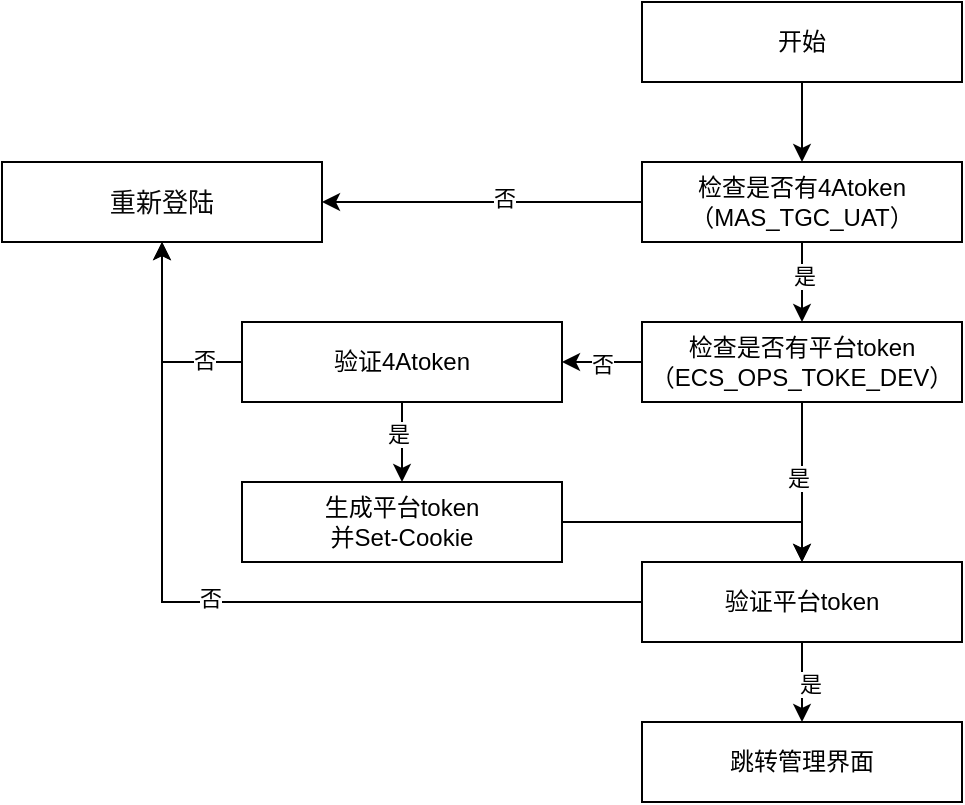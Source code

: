 <mxfile version="21.6.8" type="github">
  <diagram name="第 1 页" id="lMqjCfx-RD8MRX9gv6bo">
    <mxGraphModel dx="794" dy="432" grid="0" gridSize="10" guides="1" tooltips="1" connect="1" arrows="1" fold="1" page="1" pageScale="1" pageWidth="827" pageHeight="1169" math="0" shadow="0">
      <root>
        <mxCell id="0" />
        <mxCell id="1" parent="0" />
        <mxCell id="ivOuoQrsXKdF0G3zRkvq-3" style="edgeStyle=orthogonalEdgeStyle;rounded=0;orthogonalLoop=1;jettySize=auto;html=1;exitX=0.5;exitY=1;exitDx=0;exitDy=0;entryX=0.5;entryY=0;entryDx=0;entryDy=0;entryPerimeter=0;" edge="1" parent="1" source="ivOuoQrsXKdF0G3zRkvq-1" target="ivOuoQrsXKdF0G3zRkvq-6">
          <mxGeometry relative="1" as="geometry">
            <mxPoint x="432" y="177" as="targetPoint" />
          </mxGeometry>
        </mxCell>
        <mxCell id="ivOuoQrsXKdF0G3zRkvq-11" value="是" style="edgeLabel;html=1;align=center;verticalAlign=middle;resizable=0;points=[];" vertex="1" connectable="0" parent="ivOuoQrsXKdF0G3zRkvq-3">
          <mxGeometry x="-0.167" y="1" relative="1" as="geometry">
            <mxPoint as="offset" />
          </mxGeometry>
        </mxCell>
        <mxCell id="ivOuoQrsXKdF0G3zRkvq-7" style="edgeStyle=orthogonalEdgeStyle;rounded=0;orthogonalLoop=1;jettySize=auto;html=1;entryX=1;entryY=0.5;entryDx=0;entryDy=0;" edge="1" parent="1" source="ivOuoQrsXKdF0G3zRkvq-1" target="ivOuoQrsXKdF0G3zRkvq-9">
          <mxGeometry relative="1" as="geometry">
            <mxPoint x="622" y="117" as="targetPoint" />
          </mxGeometry>
        </mxCell>
        <mxCell id="ivOuoQrsXKdF0G3zRkvq-10" value="否" style="edgeLabel;html=1;align=center;verticalAlign=middle;resizable=0;points=[];" vertex="1" connectable="0" parent="ivOuoQrsXKdF0G3zRkvq-7">
          <mxGeometry x="-0.139" y="-2" relative="1" as="geometry">
            <mxPoint as="offset" />
          </mxGeometry>
        </mxCell>
        <mxCell id="ivOuoQrsXKdF0G3zRkvq-1" value="检查是否有4Atoken（MAS_TGC_UAT&lt;span style=&quot;background-color: initial;&quot;&gt;）&lt;/span&gt;" style="rounded=0;whiteSpace=wrap;html=1;" vertex="1" parent="1">
          <mxGeometry x="352" y="97" width="160" height="40" as="geometry" />
        </mxCell>
        <mxCell id="ivOuoQrsXKdF0G3zRkvq-13" style="edgeStyle=orthogonalEdgeStyle;rounded=0;orthogonalLoop=1;jettySize=auto;html=1;entryX=1;entryY=0.5;entryDx=0;entryDy=0;" edge="1" parent="1" source="ivOuoQrsXKdF0G3zRkvq-6" target="ivOuoQrsXKdF0G3zRkvq-12">
          <mxGeometry relative="1" as="geometry" />
        </mxCell>
        <mxCell id="ivOuoQrsXKdF0G3zRkvq-17" value="否" style="edgeLabel;html=1;align=center;verticalAlign=middle;resizable=0;points=[];" vertex="1" connectable="0" parent="ivOuoQrsXKdF0G3zRkvq-13">
          <mxGeometry x="-0.006" y="1" relative="1" as="geometry">
            <mxPoint as="offset" />
          </mxGeometry>
        </mxCell>
        <mxCell id="ivOuoQrsXKdF0G3zRkvq-15" style="edgeStyle=orthogonalEdgeStyle;rounded=0;orthogonalLoop=1;jettySize=auto;html=1;exitX=0.5;exitY=1;exitDx=0;exitDy=0;entryX=0.5;entryY=0;entryDx=0;entryDy=0;" edge="1" parent="1" source="ivOuoQrsXKdF0G3zRkvq-6" target="ivOuoQrsXKdF0G3zRkvq-14">
          <mxGeometry relative="1" as="geometry" />
        </mxCell>
        <mxCell id="ivOuoQrsXKdF0G3zRkvq-16" value="是" style="edgeLabel;html=1;align=center;verticalAlign=middle;resizable=0;points=[];" vertex="1" connectable="0" parent="ivOuoQrsXKdF0G3zRkvq-15">
          <mxGeometry x="-0.067" y="-2" relative="1" as="geometry">
            <mxPoint as="offset" />
          </mxGeometry>
        </mxCell>
        <mxCell id="ivOuoQrsXKdF0G3zRkvq-6" value="检查是否有平台token&lt;br&gt;（&lt;span style=&quot;background-color: initial;&quot;&gt;ECS_OPS_TOKE_DEV&lt;/span&gt;）" style="rounded=0;whiteSpace=wrap;html=1;" vertex="1" parent="1">
          <mxGeometry x="352" y="177" width="160" height="40" as="geometry" />
        </mxCell>
        <mxCell id="ivOuoQrsXKdF0G3zRkvq-9" value="&lt;pre style=&quot;background-color:#ffffff;color:#080808;font-family:&#39;JetBrains Mono&#39;,monospace;font-size:9.8pt;&quot;&gt;重新登陆&lt;/pre&gt;" style="rounded=0;whiteSpace=wrap;html=1;" vertex="1" parent="1">
          <mxGeometry x="32" y="97" width="160" height="40" as="geometry" />
        </mxCell>
        <mxCell id="ivOuoQrsXKdF0G3zRkvq-25" style="edgeStyle=orthogonalEdgeStyle;rounded=0;orthogonalLoop=1;jettySize=auto;html=1;exitX=0.5;exitY=1;exitDx=0;exitDy=0;" edge="1" parent="1" source="ivOuoQrsXKdF0G3zRkvq-12" target="ivOuoQrsXKdF0G3zRkvq-26">
          <mxGeometry relative="1" as="geometry">
            <mxPoint x="412" y="167" as="targetPoint" />
          </mxGeometry>
        </mxCell>
        <mxCell id="ivOuoQrsXKdF0G3zRkvq-29" value="是" style="edgeLabel;html=1;align=center;verticalAlign=middle;resizable=0;points=[];" vertex="1" connectable="0" parent="ivOuoQrsXKdF0G3zRkvq-25">
          <mxGeometry x="-0.208" y="-2" relative="1" as="geometry">
            <mxPoint as="offset" />
          </mxGeometry>
        </mxCell>
        <mxCell id="ivOuoQrsXKdF0G3zRkvq-35" style="edgeStyle=orthogonalEdgeStyle;rounded=0;orthogonalLoop=1;jettySize=auto;html=1;entryX=0.5;entryY=1;entryDx=0;entryDy=0;exitX=0;exitY=0.5;exitDx=0;exitDy=0;" edge="1" parent="1" source="ivOuoQrsXKdF0G3zRkvq-12" target="ivOuoQrsXKdF0G3zRkvq-9">
          <mxGeometry relative="1" as="geometry" />
        </mxCell>
        <mxCell id="ivOuoQrsXKdF0G3zRkvq-36" value="否" style="edgeLabel;html=1;align=center;verticalAlign=middle;resizable=0;points=[];" vertex="1" connectable="0" parent="ivOuoQrsXKdF0G3zRkvq-35">
          <mxGeometry x="-0.607" y="-1" relative="1" as="geometry">
            <mxPoint as="offset" />
          </mxGeometry>
        </mxCell>
        <mxCell id="ivOuoQrsXKdF0G3zRkvq-12" value="验证4Atoken" style="rounded=0;whiteSpace=wrap;html=1;" vertex="1" parent="1">
          <mxGeometry x="152" y="177" width="160" height="40" as="geometry" />
        </mxCell>
        <mxCell id="ivOuoQrsXKdF0G3zRkvq-18" style="edgeStyle=orthogonalEdgeStyle;rounded=0;orthogonalLoop=1;jettySize=auto;html=1;entryX=0.5;entryY=0;entryDx=0;entryDy=0;" edge="1" parent="1" source="ivOuoQrsXKdF0G3zRkvq-14" target="ivOuoQrsXKdF0G3zRkvq-19">
          <mxGeometry relative="1" as="geometry">
            <mxPoint x="432" y="417" as="targetPoint" />
          </mxGeometry>
        </mxCell>
        <mxCell id="ivOuoQrsXKdF0G3zRkvq-23" value="是" style="edgeLabel;html=1;align=center;verticalAlign=middle;resizable=0;points=[];" vertex="1" connectable="0" parent="ivOuoQrsXKdF0G3zRkvq-18">
          <mxGeometry x="0.033" y="4" relative="1" as="geometry">
            <mxPoint as="offset" />
          </mxGeometry>
        </mxCell>
        <mxCell id="ivOuoQrsXKdF0G3zRkvq-21" style="edgeStyle=orthogonalEdgeStyle;rounded=0;orthogonalLoop=1;jettySize=auto;html=1;entryX=0.5;entryY=1;entryDx=0;entryDy=0;" edge="1" parent="1" source="ivOuoQrsXKdF0G3zRkvq-14" target="ivOuoQrsXKdF0G3zRkvq-9">
          <mxGeometry relative="1" as="geometry" />
        </mxCell>
        <mxCell id="ivOuoQrsXKdF0G3zRkvq-24" value="否" style="edgeLabel;html=1;align=center;verticalAlign=middle;resizable=0;points=[];" vertex="1" connectable="0" parent="ivOuoQrsXKdF0G3zRkvq-21">
          <mxGeometry x="0.028" y="-2" relative="1" as="geometry">
            <mxPoint as="offset" />
          </mxGeometry>
        </mxCell>
        <mxCell id="ivOuoQrsXKdF0G3zRkvq-14" value="验证平台token" style="rounded=0;whiteSpace=wrap;html=1;" vertex="1" parent="1">
          <mxGeometry x="352" y="297" width="160" height="40" as="geometry" />
        </mxCell>
        <mxCell id="ivOuoQrsXKdF0G3zRkvq-19" value="跳转管理界面" style="rounded=0;whiteSpace=wrap;html=1;" vertex="1" parent="1">
          <mxGeometry x="352" y="377" width="160" height="40" as="geometry" />
        </mxCell>
        <mxCell id="ivOuoQrsXKdF0G3zRkvq-30" style="edgeStyle=orthogonalEdgeStyle;rounded=0;orthogonalLoop=1;jettySize=auto;html=1;entryX=0.5;entryY=0;entryDx=0;entryDy=0;" edge="1" parent="1" source="ivOuoQrsXKdF0G3zRkvq-26" target="ivOuoQrsXKdF0G3zRkvq-14">
          <mxGeometry relative="1" as="geometry" />
        </mxCell>
        <mxCell id="ivOuoQrsXKdF0G3zRkvq-26" value="生成平台token&lt;br&gt;并Set-Cookie" style="rounded=0;whiteSpace=wrap;html=1;" vertex="1" parent="1">
          <mxGeometry x="152" y="257" width="160" height="40" as="geometry" />
        </mxCell>
        <mxCell id="ivOuoQrsXKdF0G3zRkvq-34" style="edgeStyle=orthogonalEdgeStyle;rounded=0;orthogonalLoop=1;jettySize=auto;html=1;entryX=0.5;entryY=0;entryDx=0;entryDy=0;" edge="1" parent="1" source="ivOuoQrsXKdF0G3zRkvq-33" target="ivOuoQrsXKdF0G3zRkvq-1">
          <mxGeometry relative="1" as="geometry" />
        </mxCell>
        <mxCell id="ivOuoQrsXKdF0G3zRkvq-33" value="开始" style="rounded=0;whiteSpace=wrap;html=1;" vertex="1" parent="1">
          <mxGeometry x="352" y="17" width="160" height="40" as="geometry" />
        </mxCell>
      </root>
    </mxGraphModel>
  </diagram>
</mxfile>
